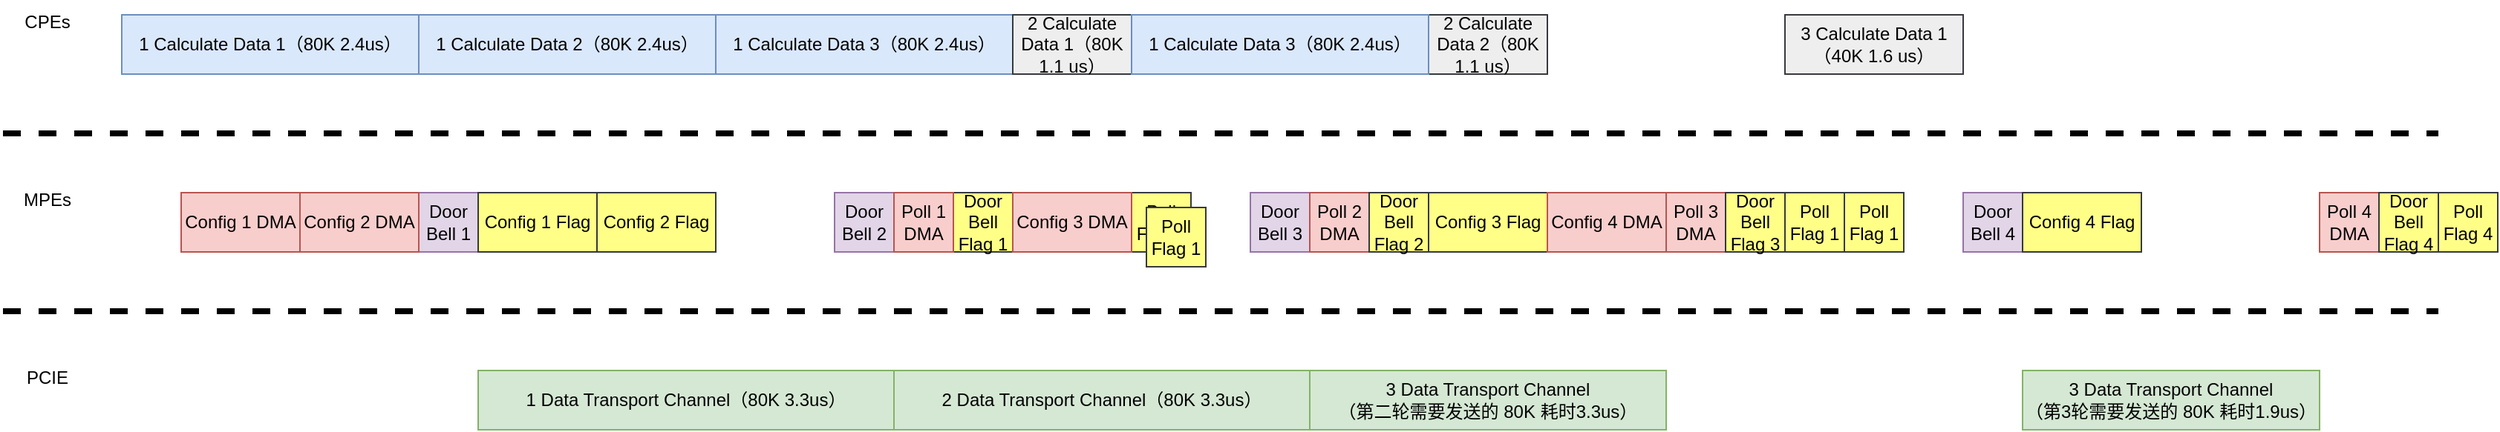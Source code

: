 <mxfile version="23.1.7" type="github">
  <diagram name="Page-1" id="8UkeEsG8CBlmwoBD3Vzl">
    <mxGraphModel dx="763" dy="485" grid="1" gridSize="10" guides="1" tooltips="1" connect="1" arrows="1" fold="1" page="1" pageScale="1" pageWidth="850" pageHeight="1100" math="0" shadow="0">
      <root>
        <mxCell id="0" />
        <mxCell id="1" parent="0" />
        <mxCell id="nkol4YsRaVg4eansRC3j-1" value="Config 1 DMA" style="rounded=0;whiteSpace=wrap;html=1;fillColor=#f8cecc;strokeColor=#b85450;" vertex="1" parent="1">
          <mxGeometry x="160" y="340" width="80" height="40" as="geometry" />
        </mxCell>
        <mxCell id="nkol4YsRaVg4eansRC3j-2" value="Door&lt;br&gt;Bell 1" style="rounded=0;whiteSpace=wrap;html=1;fillColor=#e1d5e7;strokeColor=#9673a6;" vertex="1" parent="1">
          <mxGeometry x="320" y="340" width="40" height="40" as="geometry" />
        </mxCell>
        <mxCell id="nkol4YsRaVg4eansRC3j-3" value="Door&lt;br&gt;Bell Flag 1" style="rounded=0;whiteSpace=wrap;html=1;fillColor=#ffff88;strokeColor=#36393d;" vertex="1" parent="1">
          <mxGeometry x="680" y="340" width="40" height="40" as="geometry" />
        </mxCell>
        <mxCell id="nkol4YsRaVg4eansRC3j-4" value="1 Data Transport Channel（80K 3.3us）" style="rounded=0;whiteSpace=wrap;html=1;fillColor=#d5e8d4;strokeColor=#82b366;" vertex="1" parent="1">
          <mxGeometry x="360" y="460" width="280" height="40" as="geometry" />
        </mxCell>
        <mxCell id="nkol4YsRaVg4eansRC3j-5" value="1 Calculate Data 1（80K 2.4us）" style="rounded=0;whiteSpace=wrap;html=1;fillColor=#dae8fc;strokeColor=#6c8ebf;" vertex="1" parent="1">
          <mxGeometry x="120" y="220" width="200" height="40" as="geometry" />
        </mxCell>
        <mxCell id="nkol4YsRaVg4eansRC3j-6" value="CPEs" style="text;html=1;align=center;verticalAlign=middle;whiteSpace=wrap;rounded=0;" vertex="1" parent="1">
          <mxGeometry x="40" y="210" width="60" height="30" as="geometry" />
        </mxCell>
        <mxCell id="nkol4YsRaVg4eansRC3j-7" value="MPEs" style="text;html=1;align=center;verticalAlign=middle;whiteSpace=wrap;rounded=0;" vertex="1" parent="1">
          <mxGeometry x="40" y="330" width="60" height="30" as="geometry" />
        </mxCell>
        <mxCell id="nkol4YsRaVg4eansRC3j-8" value="PCIE" style="text;html=1;align=center;verticalAlign=middle;whiteSpace=wrap;rounded=0;" vertex="1" parent="1">
          <mxGeometry x="40" y="450" width="60" height="30" as="geometry" />
        </mxCell>
        <mxCell id="nkol4YsRaVg4eansRC3j-9" value="1 Calculate Data 2（80K 2.4us）" style="rounded=0;whiteSpace=wrap;html=1;fillColor=#dae8fc;strokeColor=#6c8ebf;" vertex="1" parent="1">
          <mxGeometry x="320" y="220" width="200" height="40" as="geometry" />
        </mxCell>
        <mxCell id="nkol4YsRaVg4eansRC3j-10" value="Config 2 DMA" style="rounded=0;whiteSpace=wrap;html=1;fillColor=#f8cecc;strokeColor=#b85450;" vertex="1" parent="1">
          <mxGeometry x="240" y="340" width="80" height="40" as="geometry" />
        </mxCell>
        <mxCell id="nkol4YsRaVg4eansRC3j-11" value="Door&lt;br&gt;Bell 2" style="rounded=0;whiteSpace=wrap;html=1;fillColor=#e1d5e7;strokeColor=#9673a6;" vertex="1" parent="1">
          <mxGeometry x="600" y="340" width="40" height="40" as="geometry" />
        </mxCell>
        <mxCell id="nkol4YsRaVg4eansRC3j-12" value="Config 1&amp;nbsp;Flag" style="rounded=0;whiteSpace=wrap;html=1;fillColor=#ffff88;strokeColor=#36393d;" vertex="1" parent="1">
          <mxGeometry x="360" y="340" width="80" height="40" as="geometry" />
        </mxCell>
        <mxCell id="nkol4YsRaVg4eansRC3j-13" value="1 Calculate Data 3（80K 2.4us）" style="rounded=0;whiteSpace=wrap;html=1;fillColor=#dae8fc;strokeColor=#6c8ebf;" vertex="1" parent="1">
          <mxGeometry x="520" y="220" width="200" height="40" as="geometry" />
        </mxCell>
        <mxCell id="nkol4YsRaVg4eansRC3j-14" value="2 Calculate Data 1（80K&lt;br&gt;1.1 us）" style="rounded=0;whiteSpace=wrap;html=1;fillColor=#eeeeee;strokeColor=#36393d;" vertex="1" parent="1">
          <mxGeometry x="720" y="220" width="80" height="40" as="geometry" />
        </mxCell>
        <mxCell id="nkol4YsRaVg4eansRC3j-15" value="Poll 1 DMA" style="rounded=0;whiteSpace=wrap;html=1;fillColor=#f8cecc;strokeColor=#b85450;" vertex="1" parent="1">
          <mxGeometry x="640" y="340" width="40" height="40" as="geometry" />
        </mxCell>
        <mxCell id="nkol4YsRaVg4eansRC3j-16" value="2 Data Transport Channel（80K 3.3us）" style="rounded=0;whiteSpace=wrap;html=1;fillColor=#d5e8d4;strokeColor=#82b366;" vertex="1" parent="1">
          <mxGeometry x="640" y="460" width="280" height="40" as="geometry" />
        </mxCell>
        <mxCell id="nkol4YsRaVg4eansRC3j-17" value="Poll&lt;br&gt;Flag 1" style="rounded=0;whiteSpace=wrap;html=1;fillColor=#ffff88;strokeColor=#36393d;" vertex="1" parent="1">
          <mxGeometry x="800" y="340" width="40" height="40" as="geometry" />
        </mxCell>
        <mxCell id="nkol4YsRaVg4eansRC3j-18" value="Config 3 DMA" style="rounded=0;whiteSpace=wrap;html=1;fillColor=#f8cecc;strokeColor=#b85450;" vertex="1" parent="1">
          <mxGeometry x="720" y="340" width="80" height="40" as="geometry" />
        </mxCell>
        <mxCell id="nkol4YsRaVg4eansRC3j-19" value="Door&lt;br&gt;Bell 3" style="rounded=0;whiteSpace=wrap;html=1;fillColor=#e1d5e7;strokeColor=#9673a6;" vertex="1" parent="1">
          <mxGeometry x="880" y="340" width="40" height="40" as="geometry" />
        </mxCell>
        <mxCell id="nkol4YsRaVg4eansRC3j-20" value="3 Data Transport Channel&lt;br&gt;（第二轮需要发送的 80K 耗时3.3us）" style="rounded=0;whiteSpace=wrap;html=1;fillColor=#d5e8d4;strokeColor=#82b366;" vertex="1" parent="1">
          <mxGeometry x="920" y="460" width="240" height="40" as="geometry" />
        </mxCell>
        <mxCell id="nkol4YsRaVg4eansRC3j-21" value="2 Calculate Data 2（80K 1.1 us）" style="rounded=0;whiteSpace=wrap;html=1;fillColor=#eeeeee;strokeColor=#36393d;" vertex="1" parent="1">
          <mxGeometry x="1000" y="220" width="80" height="40" as="geometry" />
        </mxCell>
        <mxCell id="nkol4YsRaVg4eansRC3j-22" value="Config 2 Flag" style="rounded=0;whiteSpace=wrap;html=1;fillColor=#ffff88;strokeColor=#36393d;" vertex="1" parent="1">
          <mxGeometry x="440" y="340" width="80" height="40" as="geometry" />
        </mxCell>
        <mxCell id="nkol4YsRaVg4eansRC3j-23" value="Config 3 Flag" style="rounded=0;whiteSpace=wrap;html=1;fillColor=#ffff88;strokeColor=#36393d;" vertex="1" parent="1">
          <mxGeometry x="1000" y="340" width="80" height="40" as="geometry" />
        </mxCell>
        <mxCell id="nkol4YsRaVg4eansRC3j-24" value="1 Calculate Data 3（80K 2.4us）" style="rounded=0;whiteSpace=wrap;html=1;fillColor=#dae8fc;strokeColor=#6c8ebf;" vertex="1" parent="1">
          <mxGeometry x="800" y="220" width="200" height="40" as="geometry" />
        </mxCell>
        <mxCell id="nkol4YsRaVg4eansRC3j-25" value="Poll 2 DMA" style="rounded=0;whiteSpace=wrap;html=1;fillColor=#f8cecc;strokeColor=#b85450;" vertex="1" parent="1">
          <mxGeometry x="920" y="340" width="40" height="40" as="geometry" />
        </mxCell>
        <mxCell id="nkol4YsRaVg4eansRC3j-26" value="Door&lt;br&gt;Bell Flag 2" style="rounded=0;whiteSpace=wrap;html=1;fillColor=#ffff88;strokeColor=#36393d;" vertex="1" parent="1">
          <mxGeometry x="960" y="340" width="40" height="40" as="geometry" />
        </mxCell>
        <mxCell id="nkol4YsRaVg4eansRC3j-27" value="" style="endArrow=none;dashed=1;html=1;rounded=0;strokeWidth=4;" edge="1" parent="1">
          <mxGeometry width="50" height="50" relative="1" as="geometry">
            <mxPoint x="40" y="300" as="sourcePoint" />
            <mxPoint x="1680" y="300" as="targetPoint" />
          </mxGeometry>
        </mxCell>
        <mxCell id="nkol4YsRaVg4eansRC3j-28" value="" style="endArrow=none;dashed=1;html=1;rounded=0;strokeWidth=4;" edge="1" parent="1">
          <mxGeometry width="50" height="50" relative="1" as="geometry">
            <mxPoint x="40" y="420" as="sourcePoint" />
            <mxPoint x="1680" y="420" as="targetPoint" />
          </mxGeometry>
        </mxCell>
        <mxCell id="nkol4YsRaVg4eansRC3j-30" value="Config 4 DMA" style="rounded=0;whiteSpace=wrap;html=1;fillColor=#f8cecc;strokeColor=#b85450;" vertex="1" parent="1">
          <mxGeometry x="1080" y="340" width="80" height="40" as="geometry" />
        </mxCell>
        <mxCell id="nkol4YsRaVg4eansRC3j-31" value="Poll 3 DMA" style="rounded=0;whiteSpace=wrap;html=1;fillColor=#f8cecc;strokeColor=#b85450;" vertex="1" parent="1">
          <mxGeometry x="1160" y="340" width="40" height="40" as="geometry" />
        </mxCell>
        <mxCell id="nkol4YsRaVg4eansRC3j-32" value="Door&lt;br&gt;Bell Flag 3" style="rounded=0;whiteSpace=wrap;html=1;fillColor=#ffff88;strokeColor=#36393d;" vertex="1" parent="1">
          <mxGeometry x="1200" y="340" width="40" height="40" as="geometry" />
        </mxCell>
        <mxCell id="nkol4YsRaVg4eansRC3j-34" value="3 Calculate Data 1（40K 1.6 us）" style="rounded=0;whiteSpace=wrap;html=1;fillColor=#eeeeee;strokeColor=#36393d;" vertex="1" parent="1">
          <mxGeometry x="1240" y="220" width="120" height="40" as="geometry" />
        </mxCell>
        <mxCell id="nkol4YsRaVg4eansRC3j-35" value="Door&lt;br&gt;Bell 4" style="rounded=0;whiteSpace=wrap;html=1;fillColor=#e1d5e7;strokeColor=#9673a6;" vertex="1" parent="1">
          <mxGeometry x="1360" y="340" width="40" height="40" as="geometry" />
        </mxCell>
        <mxCell id="nkol4YsRaVg4eansRC3j-36" value="3 Data Transport Channel&lt;br&gt;（第3轮需要发送的 80K 耗时1.9us）" style="rounded=0;whiteSpace=wrap;html=1;fillColor=#d5e8d4;strokeColor=#82b366;" vertex="1" parent="1">
          <mxGeometry x="1400" y="460" width="200" height="40" as="geometry" />
        </mxCell>
        <mxCell id="nkol4YsRaVg4eansRC3j-37" value="Config 4 Flag" style="rounded=0;whiteSpace=wrap;html=1;fillColor=#ffff88;strokeColor=#36393d;" vertex="1" parent="1">
          <mxGeometry x="1400" y="340" width="80" height="40" as="geometry" />
        </mxCell>
        <mxCell id="nkol4YsRaVg4eansRC3j-38" value="Poll 4 DMA" style="rounded=0;whiteSpace=wrap;html=1;fillColor=#f8cecc;strokeColor=#b85450;" vertex="1" parent="1">
          <mxGeometry x="1600" y="340" width="40" height="40" as="geometry" />
        </mxCell>
        <mxCell id="nkol4YsRaVg4eansRC3j-40" value="Door&lt;br&gt;Bell Flag 4" style="rounded=0;whiteSpace=wrap;html=1;fillColor=#ffff88;strokeColor=#36393d;" vertex="1" parent="1">
          <mxGeometry x="1640" y="340" width="40" height="40" as="geometry" />
        </mxCell>
        <mxCell id="nkol4YsRaVg4eansRC3j-41" value="Poll&lt;br&gt;Flag 1" style="rounded=0;whiteSpace=wrap;html=1;fillColor=#ffff88;strokeColor=#36393d;" vertex="1" parent="1">
          <mxGeometry x="810" y="350" width="40" height="40" as="geometry" />
        </mxCell>
        <mxCell id="nkol4YsRaVg4eansRC3j-42" value="Poll&lt;br&gt;Flag 1" style="rounded=0;whiteSpace=wrap;html=1;fillColor=#ffff88;strokeColor=#36393d;" vertex="1" parent="1">
          <mxGeometry x="1240" y="340" width="40" height="40" as="geometry" />
        </mxCell>
        <mxCell id="nkol4YsRaVg4eansRC3j-43" value="Poll&lt;br&gt;Flag 1" style="rounded=0;whiteSpace=wrap;html=1;fillColor=#ffff88;strokeColor=#36393d;" vertex="1" parent="1">
          <mxGeometry x="1280" y="340" width="40" height="40" as="geometry" />
        </mxCell>
        <mxCell id="nkol4YsRaVg4eansRC3j-44" value="Poll&lt;br&gt;Flag 4" style="rounded=0;whiteSpace=wrap;html=1;fillColor=#ffff88;strokeColor=#36393d;" vertex="1" parent="1">
          <mxGeometry x="1680" y="340" width="40" height="40" as="geometry" />
        </mxCell>
      </root>
    </mxGraphModel>
  </diagram>
</mxfile>
